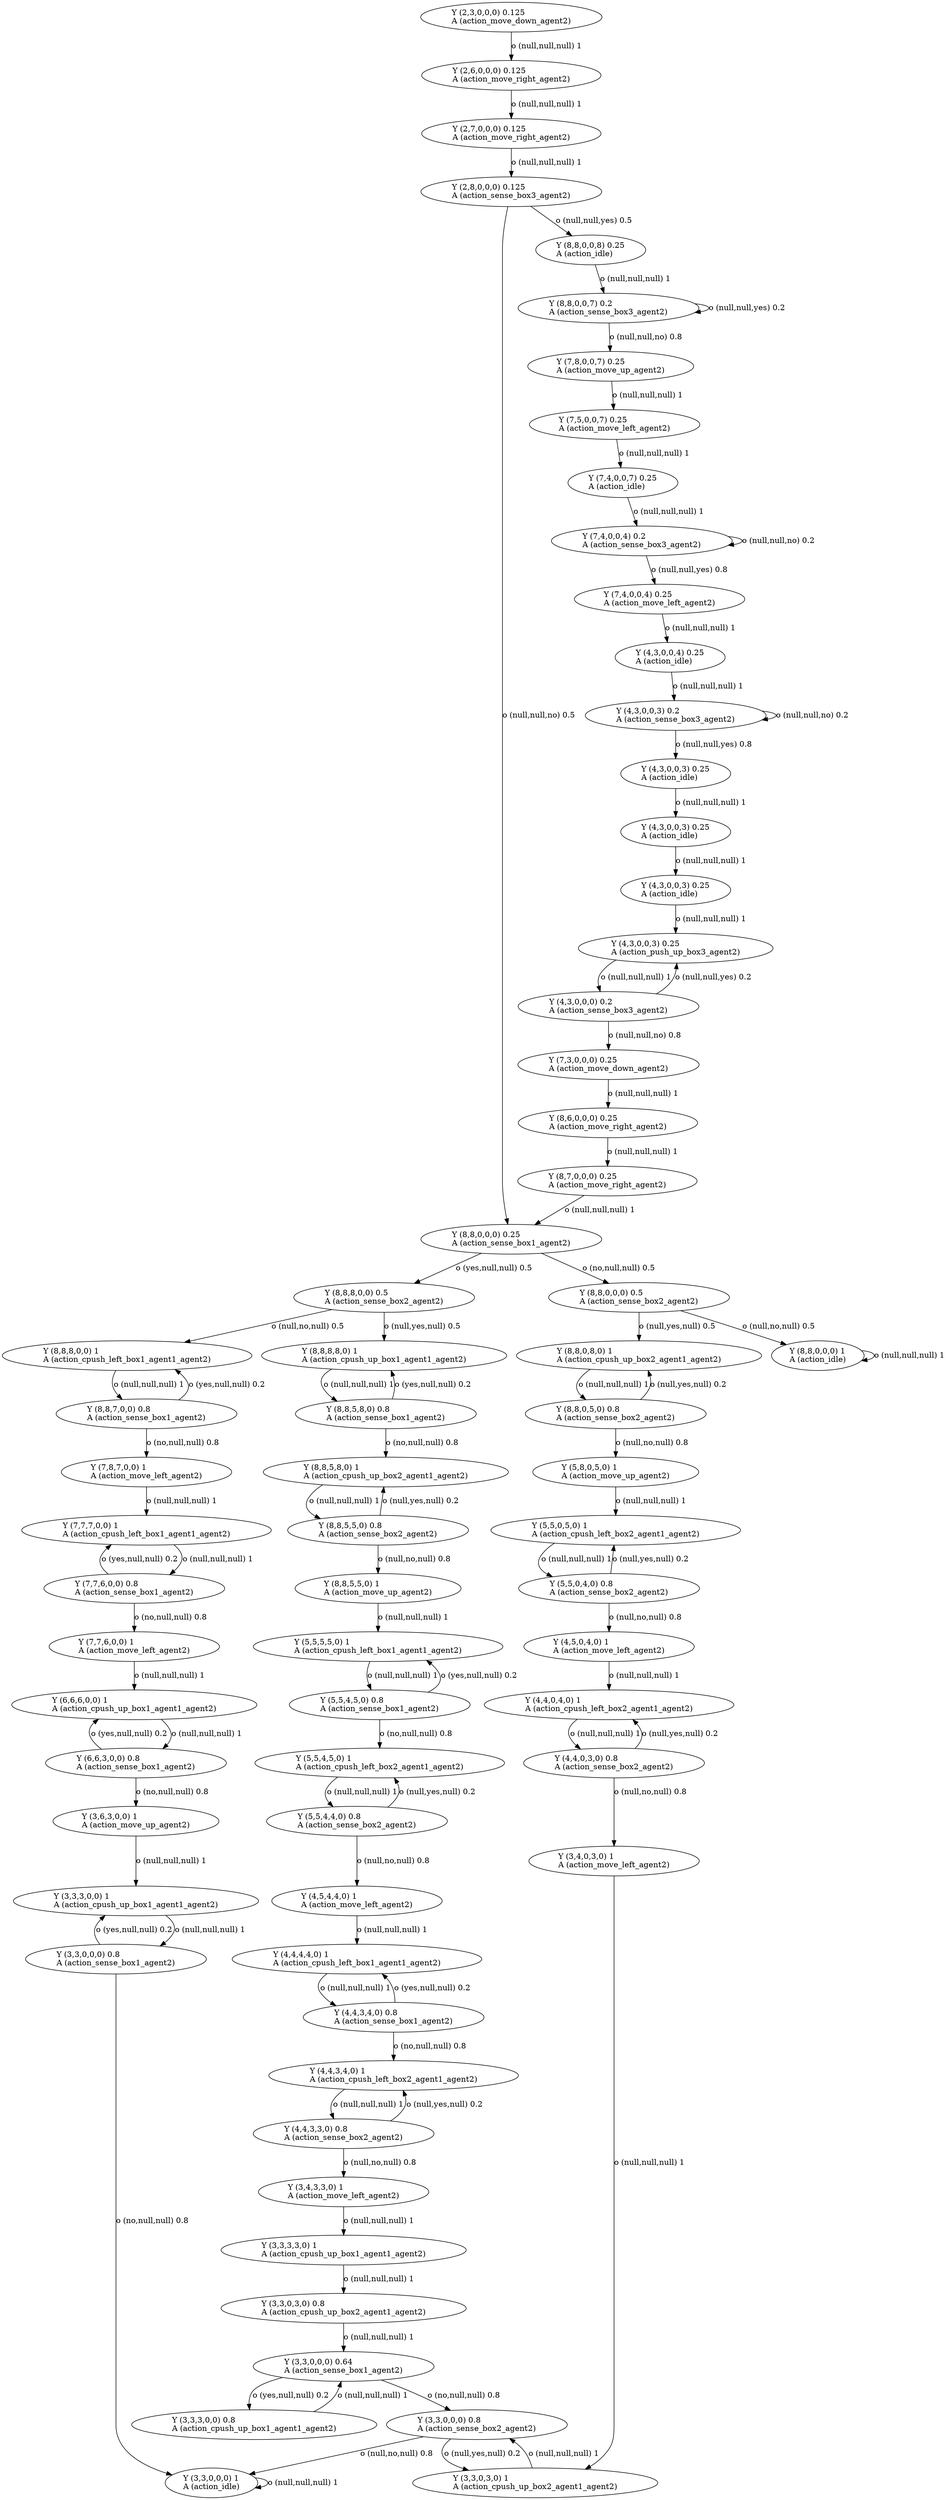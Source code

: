 digraph "G" {
x0row6 [label="Y (2,3,0,0,0) 0.125\lA (action_move_down_agent2)\l"];
x0row10 [label="Y (2,6,0,0,0) 0.125\lA (action_move_right_agent2)\l"];
x0row12 [label="Y (2,7,0,0,0) 0.125\lA (action_move_right_agent2)\l"];
x0row14 [label="Y (2,8,0,0,0) 0.125\lA (action_sense_box3_agent2)\l"];
x0row388 [label="Y (3,3,0,0,0) 1\lA (action_idle)\l"];
x0row407 [label="Y (8,8,7,0,0) 0.8\lA (action_sense_box1_agent2)\l"];
x0row416 [label="Y (7,8,7,0,0) 1\lA (action_move_left_agent2)\l"];
x0row422 [label="Y (7,7,7,0,0) 1\lA (action_cpush_left_box1_agent1_agent2)\l"];
x0row428 [label="Y (7,7,6,0,0) 0.8\lA (action_sense_box1_agent2)\l"];
x0row435 [label="Y (7,7,6,0,0) 1\lA (action_move_left_agent2)\l"];
x0row445 [label="Y (6,6,6,0,0) 1\lA (action_cpush_up_box1_agent1_agent2)\l"];
x0row449 [label="Y (6,6,3,0,0) 0.8\lA (action_sense_box1_agent2)\l"];
x0row135 [label="Y (4,3,0,0,3) 0.2\lA (action_sense_box3_agent2)\l"];
x0row142 [label="Y (4,3,0,0,3) 0.25\lA (action_push_up_box3_agent2)\l"];
x0row152 [label="Y (4,3,0,0,0) 0.2\lA (action_sense_box3_agent2)\l"];
x0row165 [label="Y (7,3,0,0,0) 0.25\lA (action_move_down_agent2)\l"];
x0row179 [label="Y (8,6,0,0,0) 0.25\lA (action_move_right_agent2)\l"];
x0row180 [label="Y (8,7,0,0,0) 0.25\lA (action_move_right_agent2)\l"];
x0row182 [label="Y (8,8,0,0,0) 0.25\lA (action_sense_box1_agent2)\l"];
x0row190 [label="Y (8,8,8,0,0) 0.5\lA (action_sense_box2_agent2)\l"];
x0row191 [label="Y (8,8,0,0,0) 0.5\lA (action_sense_box2_agent2)\l"];
x0row203 [label="Y (8,8,8,8,0) 1\lA (action_cpush_up_box1_agent1_agent2)\l"];
x0row204 [label="Y (8,8,8,0,0) 1\lA (action_cpush_left_box1_agent1_agent2)\l"];
x0row392 [label="Y (3,4,0,3,0) 1\lA (action_move_left_agent2)\l"];
x0row208 [label="Y (8,8,5,8,0) 0.8\lA (action_sense_box1_agent2)\l"];
x0row220 [label="Y (8,8,5,8,0) 1\lA (action_cpush_up_box2_agent1_agent2)\l"];
x0row224 [label="Y (8,8,5,5,0) 0.8\lA (action_sense_box2_agent2)\l"];
x0row234 [label="Y (8,8,5,5,0) 1\lA (action_move_up_agent2)\l"];
x0row243 [label="Y (5,5,5,5,0) 1\lA (action_cpush_left_box1_agent1_agent2)\l"];
x0row250 [label="Y (5,5,4,5,0) 0.8\lA (action_sense_box1_agent2)\l"];
x0row259 [label="Y (5,5,4,5,0) 1\lA (action_cpush_left_box2_agent1_agent2)\l"];
x0row268 [label="Y (5,5,4,4,0) 0.8\lA (action_sense_box2_agent2)\l"];
x0row281 [label="Y (4,5,4,4,0) 1\lA (action_move_left_agent2)\l"];
x0row289 [label="Y (4,4,4,4,0) 1\lA (action_cpush_left_box1_agent1_agent2)\l"];
x0row299 [label="Y (4,4,3,4,0) 0.8\lA (action_sense_box1_agent2)\l"];
x0row310 [label="Y (4,4,3,4,0) 1\lA (action_cpush_left_box2_agent1_agent2)\l"];
x0row321 [label="Y (4,4,3,3,0) 0.8\lA (action_sense_box2_agent2)\l"];
x0row338 [label="Y (3,4,3,3,0) 1\lA (action_move_left_agent2)\l"];
x0row347 [label="Y (3,3,3,3,0) 1\lA (action_cpush_up_box1_agent1_agent2)\l"];
x0row351 [label="Y (3,3,3,0,0) 0.8\lA (action_cpush_up_box1_agent1_agent2)\l"];
x0row352 [label="Y (3,3,0,3,0) 0.8\lA (action_cpush_up_box2_agent1_agent2)\l"];
x0row358 [label="Y (3,3,0,0,0) 0.64\lA (action_sense_box1_agent2)\l"];
x0row361 [label="Y (3,3,0,3,0) 1\lA (action_cpush_up_box2_agent1_agent2)\l"];
x0row370 [label="Y (3,3,0,0,0) 0.8\lA (action_sense_box2_agent2)\l"];
x0row372 [label="Y (3,3,0,0,0) 0.8\lA (action_sense_box1_agent2)\l"];
x0row380 [label="Y (3,3,3,0,0) 1\lA (action_cpush_up_box1_agent1_agent2)\l"];
x0row461 [label="Y (3,6,3,0,0) 1\lA (action_move_up_agent2)\l"];
x0row481 [label="Y (8,8,0,8,0) 1\lA (action_cpush_up_box2_agent1_agent2)\l"];
x0row482 [label="Y (8,8,0,0,0) 1\lA (action_idle)\l"];
x0row485 [label="Y (8,8,0,5,0) 0.8\lA (action_sense_box2_agent2)\l"];
x0row500 [label="Y (5,8,0,5,0) 1\lA (action_move_up_agent2)\l"];
x0row502 [label="Y (5,5,0,5,0) 1\lA (action_cpush_left_box2_agent1_agent2)\l"];
x0row509 [label="Y (5,5,0,4,0) 0.8\lA (action_sense_box2_agent2)\l"];
x0row521 [label="Y (4,5,0,4,0) 1\lA (action_move_left_agent2)\l"];
x0row529 [label="Y (4,4,0,4,0) 1\lA (action_cpush_left_box2_agent1_agent2)\l"];
x0row537 [label="Y (4,4,0,3,0) 0.8\lA (action_sense_box2_agent2)\l"];
x0row35 [label="Y (8,8,0,0,8) 0.25\lA (action_idle)\l"];
x0row56 [label="Y (8,8,0,0,7) 0.2\lA (action_sense_box3_agent2)\l"];
x0row129 [label="Y (4,3,0,0,4) 0.25\lA (action_idle)\l"];
x0row72 [label="Y (7,8,0,0,7) 0.25\lA (action_move_up_agent2)\l"];
x0row86 [label="Y (7,5,0,0,7) 0.25\lA (action_move_left_agent2)\l"];
x0row97 [label="Y (7,4,0,0,7) 0.25\lA (action_idle)\l"];
x0row101 [label="Y (7,4,0,0,4) 0.2\lA (action_sense_box3_agent2)\l"];
x0row111 [label="Y (7,4,0,0,4) 0.25\lA (action_move_left_agent2)\l"];
x0row142_noop_0 [label="Y (4,3,0,0,3) 0.25\lA (action_idle)\l"];
x0row142_noop_1 [label="Y (4,3,0,0,3) 0.25\lA (action_idle)\l"];
x0row142_noop_2 [label="Y (4,3,0,0,3) 0.25\lA (action_idle)\l"];
x0row6 -> x0row10  [key=0, label="o (null,null,null) 1\l"];
x0row10 -> x0row12  [key=0, label="o (null,null,null) 1\l"];
x0row12 -> x0row14  [key=0, label="o (null,null,null) 1\l"];
x0row14 -> x0row35  [key=0, label="o (null,null,yes) 0.5\l"];
x0row14 -> x0row182  [key=0, label="o (null,null,no) 0.5\l"];
x0row388 -> x0row388  [key=0, label="o (null,null,null) 1\l"];
x0row407 -> x0row204  [key=0, label="o (yes,null,null) 0.2\l"];
x0row407 -> x0row416  [key=0, label="o (no,null,null) 0.8\l"];
x0row416 -> x0row422  [key=0, label="o (null,null,null) 1\l"];
x0row422 -> x0row428  [key=0, label="o (null,null,null) 1\l"];
x0row428 -> x0row422  [key=0, label="o (yes,null,null) 0.2\l"];
x0row428 -> x0row435  [key=0, label="o (no,null,null) 0.8\l"];
x0row435 -> x0row445  [key=0, label="o (null,null,null) 1\l"];
x0row445 -> x0row449  [key=0, label="o (null,null,null) 1\l"];
x0row449 -> x0row445  [key=0, label="o (yes,null,null) 0.2\l"];
x0row449 -> x0row461  [key=0, label="o (no,null,null) 0.8\l"];
x0row135 -> x0row142_noop_0  [key=0, label="o (null,null,yes) 0.8\l"];
x0row135 -> x0row135  [key=0, label="o (null,null,no) 0.2\l"];
x0row142 -> x0row152  [key=0, label="o (null,null,null) 1\l"];
x0row152 -> x0row142  [key=0, label="o (null,null,yes) 0.2\l"];
x0row152 -> x0row165  [key=0, label="o (null,null,no) 0.8\l"];
x0row165 -> x0row179  [key=0, label="o (null,null,null) 1\l"];
x0row179 -> x0row180  [key=0, label="o (null,null,null) 1\l"];
x0row180 -> x0row182  [key=0, label="o (null,null,null) 1\l"];
x0row182 -> x0row190  [key=0, label="o (yes,null,null) 0.5\l"];
x0row182 -> x0row191  [key=0, label="o (no,null,null) 0.5\l"];
x0row190 -> x0row203  [key=0, label="o (null,yes,null) 0.5\l"];
x0row190 -> x0row204  [key=0, label="o (null,no,null) 0.5\l"];
x0row191 -> x0row481  [key=0, label="o (null,yes,null) 0.5\l"];
x0row191 -> x0row482  [key=0, label="o (null,no,null) 0.5\l"];
x0row203 -> x0row208  [key=0, label="o (null,null,null) 1\l"];
x0row204 -> x0row407  [key=0, label="o (null,null,null) 1\l"];
x0row392 -> x0row361  [key=0, label="o (null,null,null) 1\l"];
x0row208 -> x0row203  [key=0, label="o (yes,null,null) 0.2\l"];
x0row208 -> x0row220  [key=0, label="o (no,null,null) 0.8\l"];
x0row220 -> x0row224  [key=0, label="o (null,null,null) 1\l"];
x0row224 -> x0row220  [key=0, label="o (null,yes,null) 0.2\l"];
x0row224 -> x0row234  [key=0, label="o (null,no,null) 0.8\l"];
x0row234 -> x0row243  [key=0, label="o (null,null,null) 1\l"];
x0row243 -> x0row250  [key=0, label="o (null,null,null) 1\l"];
x0row250 -> x0row243  [key=0, label="o (yes,null,null) 0.2\l"];
x0row250 -> x0row259  [key=0, label="o (no,null,null) 0.8\l"];
x0row259 -> x0row268  [key=0, label="o (null,null,null) 1\l"];
x0row268 -> x0row259  [key=0, label="o (null,yes,null) 0.2\l"];
x0row268 -> x0row281  [key=0, label="o (null,no,null) 0.8\l"];
x0row281 -> x0row289  [key=0, label="o (null,null,null) 1\l"];
x0row289 -> x0row299  [key=0, label="o (null,null,null) 1\l"];
x0row299 -> x0row289  [key=0, label="o (yes,null,null) 0.2\l"];
x0row299 -> x0row310  [key=0, label="o (no,null,null) 0.8\l"];
x0row310 -> x0row321  [key=0, label="o (null,null,null) 1\l"];
x0row321 -> x0row310  [key=0, label="o (null,yes,null) 0.2\l"];
x0row321 -> x0row338  [key=0, label="o (null,no,null) 0.8\l"];
x0row338 -> x0row347  [key=0, label="o (null,null,null) 1\l"];
x0row347 -> x0row352  [key=0, label="o (null,null,null) 1\l"];
x0row351 -> x0row358  [key=0, label="o (null,null,null) 1\l"];
x0row352 -> x0row358  [key=0, label="o (null,null,null) 1\l"];
x0row358 -> x0row351  [key=0, label="o (yes,null,null) 0.2\l"];
x0row358 -> x0row370  [key=0, label="o (no,null,null) 0.8\l"];
x0row361 -> x0row370  [key=0, label="o (null,null,null) 1\l"];
x0row370 -> x0row361  [key=0, label="o (null,yes,null) 0.2\l"];
x0row370 -> x0row388  [key=0, label="o (null,no,null) 0.8\l"];
x0row372 -> x0row380  [key=0, label="o (yes,null,null) 0.2\l"];
x0row372 -> x0row388  [key=0, label="o (no,null,null) 0.8\l"];
x0row380 -> x0row372  [key=0, label="o (null,null,null) 1\l"];
x0row461 -> x0row380  [key=0, label="o (null,null,null) 1\l"];
x0row481 -> x0row485  [key=0, label="o (null,null,null) 1\l"];
x0row482 -> x0row482  [key=0, label="o (null,null,null) 1\l"];
x0row485 -> x0row481  [key=0, label="o (null,yes,null) 0.2\l"];
x0row485 -> x0row500  [key=0, label="o (null,no,null) 0.8\l"];
x0row500 -> x0row502  [key=0, label="o (null,null,null) 1\l"];
x0row502 -> x0row509  [key=0, label="o (null,null,null) 1\l"];
x0row509 -> x0row502  [key=0, label="o (null,yes,null) 0.2\l"];
x0row509 -> x0row521  [key=0, label="o (null,no,null) 0.8\l"];
x0row521 -> x0row529  [key=0, label="o (null,null,null) 1\l"];
x0row529 -> x0row537  [key=0, label="o (null,null,null) 1\l"];
x0row537 -> x0row529  [key=0, label="o (null,yes,null) 0.2\l"];
x0row537 -> x0row392  [key=0, label="o (null,no,null) 0.8\l"];
x0row35 -> x0row56  [key=0, label="o (null,null,null) 1\l"];
x0row56 -> x0row72  [key=0, label="o (null,null,no) 0.8\l"];
x0row56 -> x0row56  [key=0, label="o (null,null,yes) 0.2\l"];
x0row129 -> x0row135  [key=0, label="o (null,null,null) 1\l"];
x0row72 -> x0row86  [key=0, label="o (null,null,null) 1\l"];
x0row86 -> x0row97  [key=0, label="o (null,null,null) 1\l"];
x0row97 -> x0row101  [key=0, label="o (null,null,null) 1\l"];
x0row101 -> x0row111  [key=0, label="o (null,null,yes) 0.8\l"];
x0row101 -> x0row101  [key=0, label="o (null,null,no) 0.2\l"];
x0row111 -> x0row129  [key=0, label="o (null,null,null) 1\l"];
x0row142_noop_0 -> x0row142_noop_1  [key=0, label="o (null,null,null) 1\l"];
x0row142_noop_1 -> x0row142_noop_2  [key=0, label="o (null,null,null) 1\l"];
x0row142_noop_2 -> x0row142  [key=0, label="o (null,null,null) 1\l"];
}
